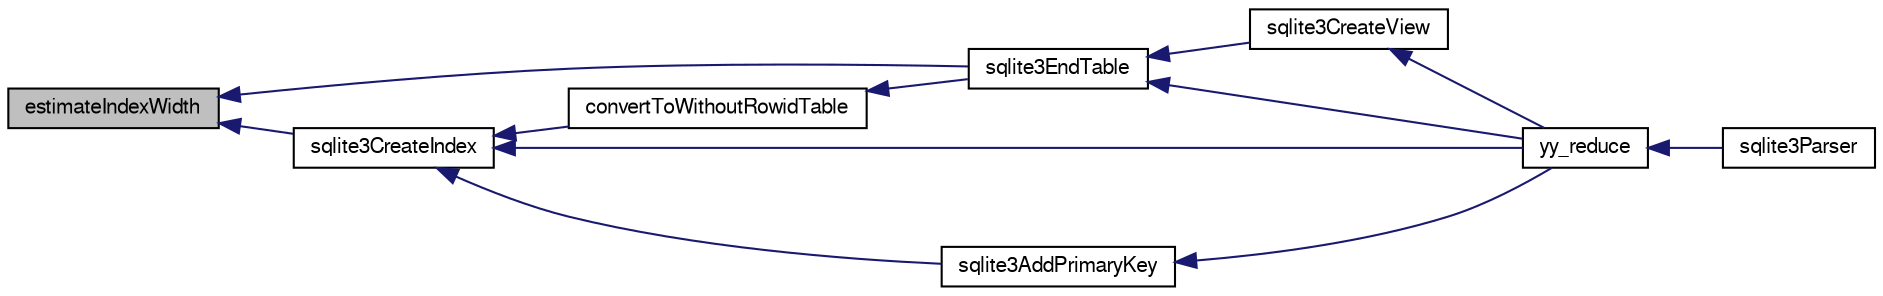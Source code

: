 digraph "estimateIndexWidth"
{
  edge [fontname="FreeSans",fontsize="10",labelfontname="FreeSans",labelfontsize="10"];
  node [fontname="FreeSans",fontsize="10",shape=record];
  rankdir="LR";
  Node94721 [label="estimateIndexWidth",height=0.2,width=0.4,color="black", fillcolor="grey75", style="filled", fontcolor="black"];
  Node94721 -> Node94722 [dir="back",color="midnightblue",fontsize="10",style="solid",fontname="FreeSans"];
  Node94722 [label="sqlite3EndTable",height=0.2,width=0.4,color="black", fillcolor="white", style="filled",URL="$sqlite3_8c.html#a7b5f2c66c0f0b6f819d970ca389768b0"];
  Node94722 -> Node94723 [dir="back",color="midnightblue",fontsize="10",style="solid",fontname="FreeSans"];
  Node94723 [label="sqlite3CreateView",height=0.2,width=0.4,color="black", fillcolor="white", style="filled",URL="$sqlite3_8c.html#a9d85cb00ff71dee5cd9a019503a6982e"];
  Node94723 -> Node94724 [dir="back",color="midnightblue",fontsize="10",style="solid",fontname="FreeSans"];
  Node94724 [label="yy_reduce",height=0.2,width=0.4,color="black", fillcolor="white", style="filled",URL="$sqlite3_8c.html#a7c419a9b25711c666a9a2449ef377f14"];
  Node94724 -> Node94725 [dir="back",color="midnightblue",fontsize="10",style="solid",fontname="FreeSans"];
  Node94725 [label="sqlite3Parser",height=0.2,width=0.4,color="black", fillcolor="white", style="filled",URL="$sqlite3_8c.html#a0327d71a5fabe0b6a343d78a2602e72a"];
  Node94722 -> Node94724 [dir="back",color="midnightblue",fontsize="10",style="solid",fontname="FreeSans"];
  Node94721 -> Node94726 [dir="back",color="midnightblue",fontsize="10",style="solid",fontname="FreeSans"];
  Node94726 [label="sqlite3CreateIndex",height=0.2,width=0.4,color="black", fillcolor="white", style="filled",URL="$sqlite3_8c.html#a8dbe5e590ab6c58a8c45f34f7c81e825"];
  Node94726 -> Node94727 [dir="back",color="midnightblue",fontsize="10",style="solid",fontname="FreeSans"];
  Node94727 [label="sqlite3AddPrimaryKey",height=0.2,width=0.4,color="black", fillcolor="white", style="filled",URL="$sqlite3_8c.html#af2b0672c3379d2a7d927d210ae0ade62"];
  Node94727 -> Node94724 [dir="back",color="midnightblue",fontsize="10",style="solid",fontname="FreeSans"];
  Node94726 -> Node94728 [dir="back",color="midnightblue",fontsize="10",style="solid",fontname="FreeSans"];
  Node94728 [label="convertToWithoutRowidTable",height=0.2,width=0.4,color="black", fillcolor="white", style="filled",URL="$sqlite3_8c.html#a0d41effc4e4a0ba740429a08f6747313"];
  Node94728 -> Node94722 [dir="back",color="midnightblue",fontsize="10",style="solid",fontname="FreeSans"];
  Node94726 -> Node94724 [dir="back",color="midnightblue",fontsize="10",style="solid",fontname="FreeSans"];
}
